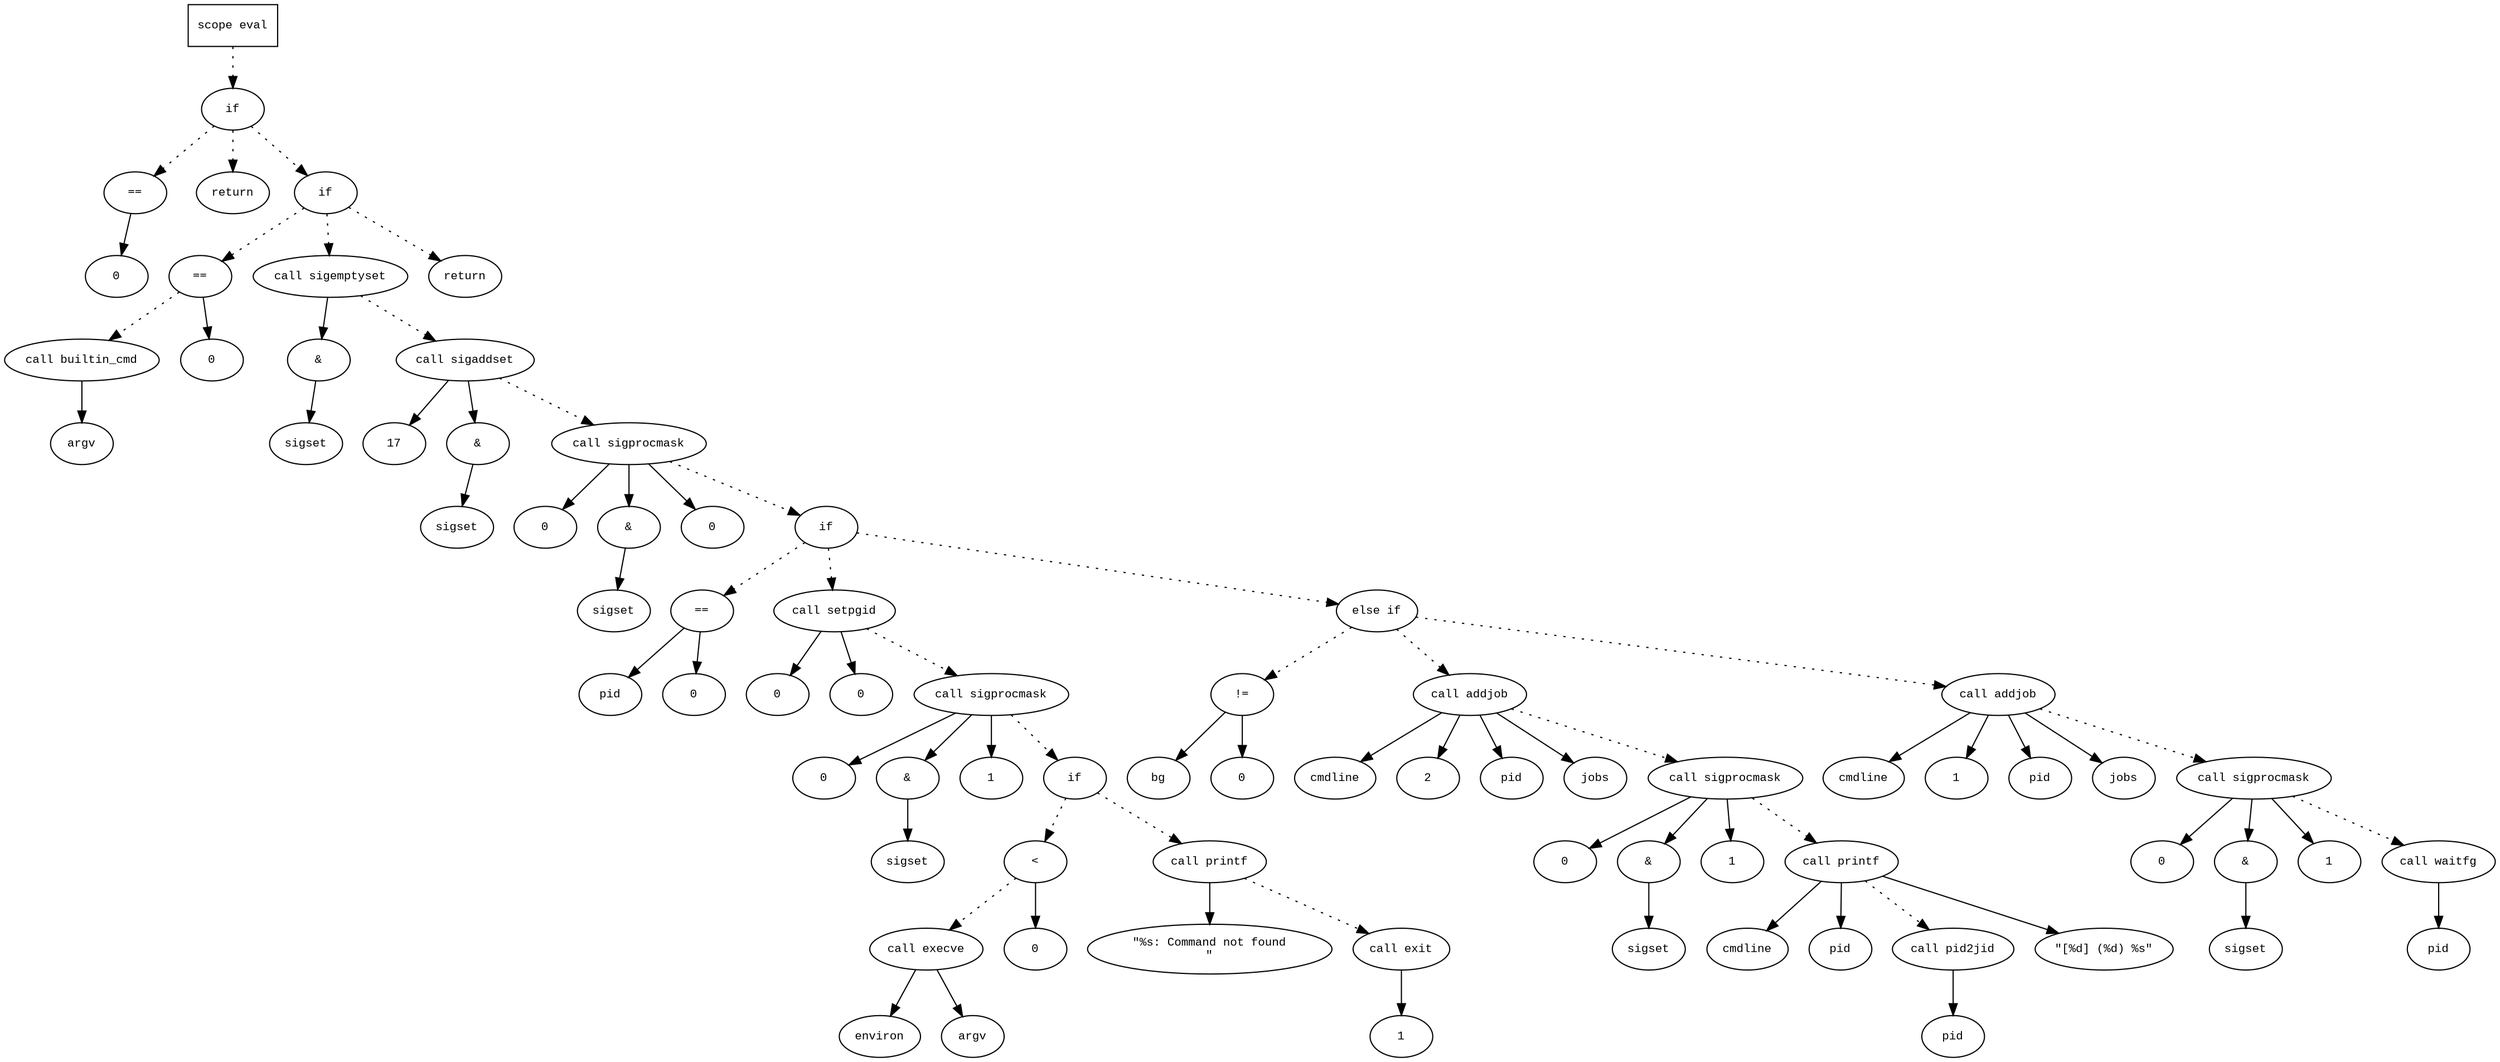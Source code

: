 digraph AST {
  graph [fontname="Times New Roman",fontsize=10];
  node  [fontname="Courier New",fontsize=10];
  edge  [fontname="Times New Roman",fontsize=10];

  node1 [label="scope eval",shape=box];
  node2 [label="if",shape=ellipse];
  node1 -> node2 [style=dotted];
  node3 [label="==",shape=ellipse];
  node4 [label="0",shape=ellipse];
  node3 -> node4;
  node2 -> node3 [style=dotted];
  node5 [label="return",shape=ellipse];
  node2 -> node5 [style=dotted];
  node6 [label="if",shape=ellipse];
  node2 -> node6 [style=dotted];
  node7 [label="==",shape=ellipse];
  node8 [label="call builtin_cmd",shape=ellipse];
  node9 [label="argv",shape=ellipse];
  node8 -> node9;
  node7 -> node8 [style=dotted];
  node10 [label="0",shape=ellipse];
  node7 -> node10;
  node6 -> node7 [style=dotted];
  node11 [label="call sigemptyset",shape=ellipse];
  node12 [label="&",shape=ellipse];
  node11 -> node12;
  node13 [label="sigset",shape=ellipse];
  node12 -> node13;
  node6 -> node11 [style=dotted];
  node14 [label="call sigaddset",shape=ellipse];
  node15 [label="17",shape=ellipse];
  node14 -> node15;
  node16 [label="&",shape=ellipse];
  node14 -> node16;
  node17 [label="sigset",shape=ellipse];
  node16 -> node17;
  node11 -> node14 [style=dotted];
  node18 [label="call sigprocmask",shape=ellipse];
  node19 [label="0",shape=ellipse];
  node18 -> node19;
  node20 [label="&",shape=ellipse];
  node18 -> node20;
  node21 [label="sigset",shape=ellipse];
  node20 -> node21;
  node22 [label="0",shape=ellipse];
  node18 -> node22;
  node14 -> node18 [style=dotted];
  node23 [label="if",shape=ellipse];
  node18 -> node23 [style=dotted];
  node24 [label="==",shape=ellipse];
  node25 [label="pid",shape=ellipse];
  node24 -> node25;
  node26 [label="0",shape=ellipse];
  node24 -> node26;
  node23 -> node24 [style=dotted];
  node27 [label="call setpgid",shape=ellipse];
  node28 [label="0",shape=ellipse];
  node27 -> node28;
  node29 [label="0",shape=ellipse];
  node27 -> node29;
  node23 -> node27 [style=dotted];
  node30 [label="call sigprocmask",shape=ellipse];
  node31 [label="0",shape=ellipse];
  node30 -> node31;
  node32 [label="&",shape=ellipse];
  node30 -> node32;
  node33 [label="sigset",shape=ellipse];
  node32 -> node33;
  node34 [label="1",shape=ellipse];
  node30 -> node34;
  node27 -> node30 [style=dotted];
  node35 [label="if",shape=ellipse];
  node30 -> node35 [style=dotted];
  node36 [label="<",shape=ellipse];
  node37 [label="call execve",shape=ellipse];
  node38 [label="environ",shape=ellipse];
  node37 -> node38;
  node39 [label="argv",shape=ellipse];
  node37 -> node39;
  node36 -> node37 [style=dotted];
  node40 [label="0",shape=ellipse];
  node36 -> node40;
  node35 -> node36 [style=dotted];
  node41 [label="call printf",shape=ellipse];
  node42 [label="\"%s: Command not found
\"",shape=ellipse];
  node41 -> node42;
  node35 -> node41 [style=dotted];
  node43 [label="call exit",shape=ellipse];
  node44 [label="1",shape=ellipse];
  node43 -> node44;
  node41 -> node43 [style=dotted];
  node45 [label="else if",shape=ellipse];
  node23 -> node45 [style=dotted];
  node46 [label="!=",shape=ellipse];
  node47 [label="bg",shape=ellipse];
  node46 -> node47;
  node48 [label="0",shape=ellipse];
  node46 -> node48;
  node45 -> node46 [style=dotted];
  node49 [label="call addjob",shape=ellipse];
  node50 [label="cmdline",shape=ellipse];
  node49 -> node50;
  node51 [label="2",shape=ellipse];
  node49 -> node51;
  node52 [label="pid",shape=ellipse];
  node49 -> node52;
  node53 [label="jobs",shape=ellipse];
  node49 -> node53;
  node45 -> node49 [style=dotted];
  node54 [label="call sigprocmask",shape=ellipse];
  node55 [label="0",shape=ellipse];
  node54 -> node55;
  node56 [label="&",shape=ellipse];
  node54 -> node56;
  node57 [label="sigset",shape=ellipse];
  node56 -> node57;
  node58 [label="1",shape=ellipse];
  node54 -> node58;
  node49 -> node54 [style=dotted];
  node59 [label="call printf",shape=ellipse];
  node60 [label="cmdline",shape=ellipse];
  node59 -> node60;
  node61 [label="pid",shape=ellipse];
  node59 -> node61;
  node62 [label="call pid2jid",shape=ellipse];
  node63 [label="pid",shape=ellipse];
  node62 -> node63;
  node59 -> node62 [style=dotted];
  node64 [label="\"[%d] (%d) %s\"",shape=ellipse];
  node59 -> node64;
  node54 -> node59 [style=dotted];
  node65 [label="call addjob",shape=ellipse];
  node66 [label="cmdline",shape=ellipse];
  node65 -> node66;
  node67 [label="1",shape=ellipse];
  node65 -> node67;
  node68 [label="pid",shape=ellipse];
  node65 -> node68;
  node69 [label="jobs",shape=ellipse];
  node65 -> node69;
  node45 -> node65 [style=dotted];
  node70 [label="call sigprocmask",shape=ellipse];
  node71 [label="0",shape=ellipse];
  node70 -> node71;
  node72 [label="&",shape=ellipse];
  node70 -> node72;
  node73 [label="sigset",shape=ellipse];
  node72 -> node73;
  node74 [label="1",shape=ellipse];
  node70 -> node74;
  node65 -> node70 [style=dotted];
  node75 [label="call waitfg",shape=ellipse];
  node76 [label="pid",shape=ellipse];
  node75 -> node76;
  node70 -> node75 [style=dotted];
  node77 [label="return",shape=ellipse];
  node6 -> node77 [style=dotted];
} 